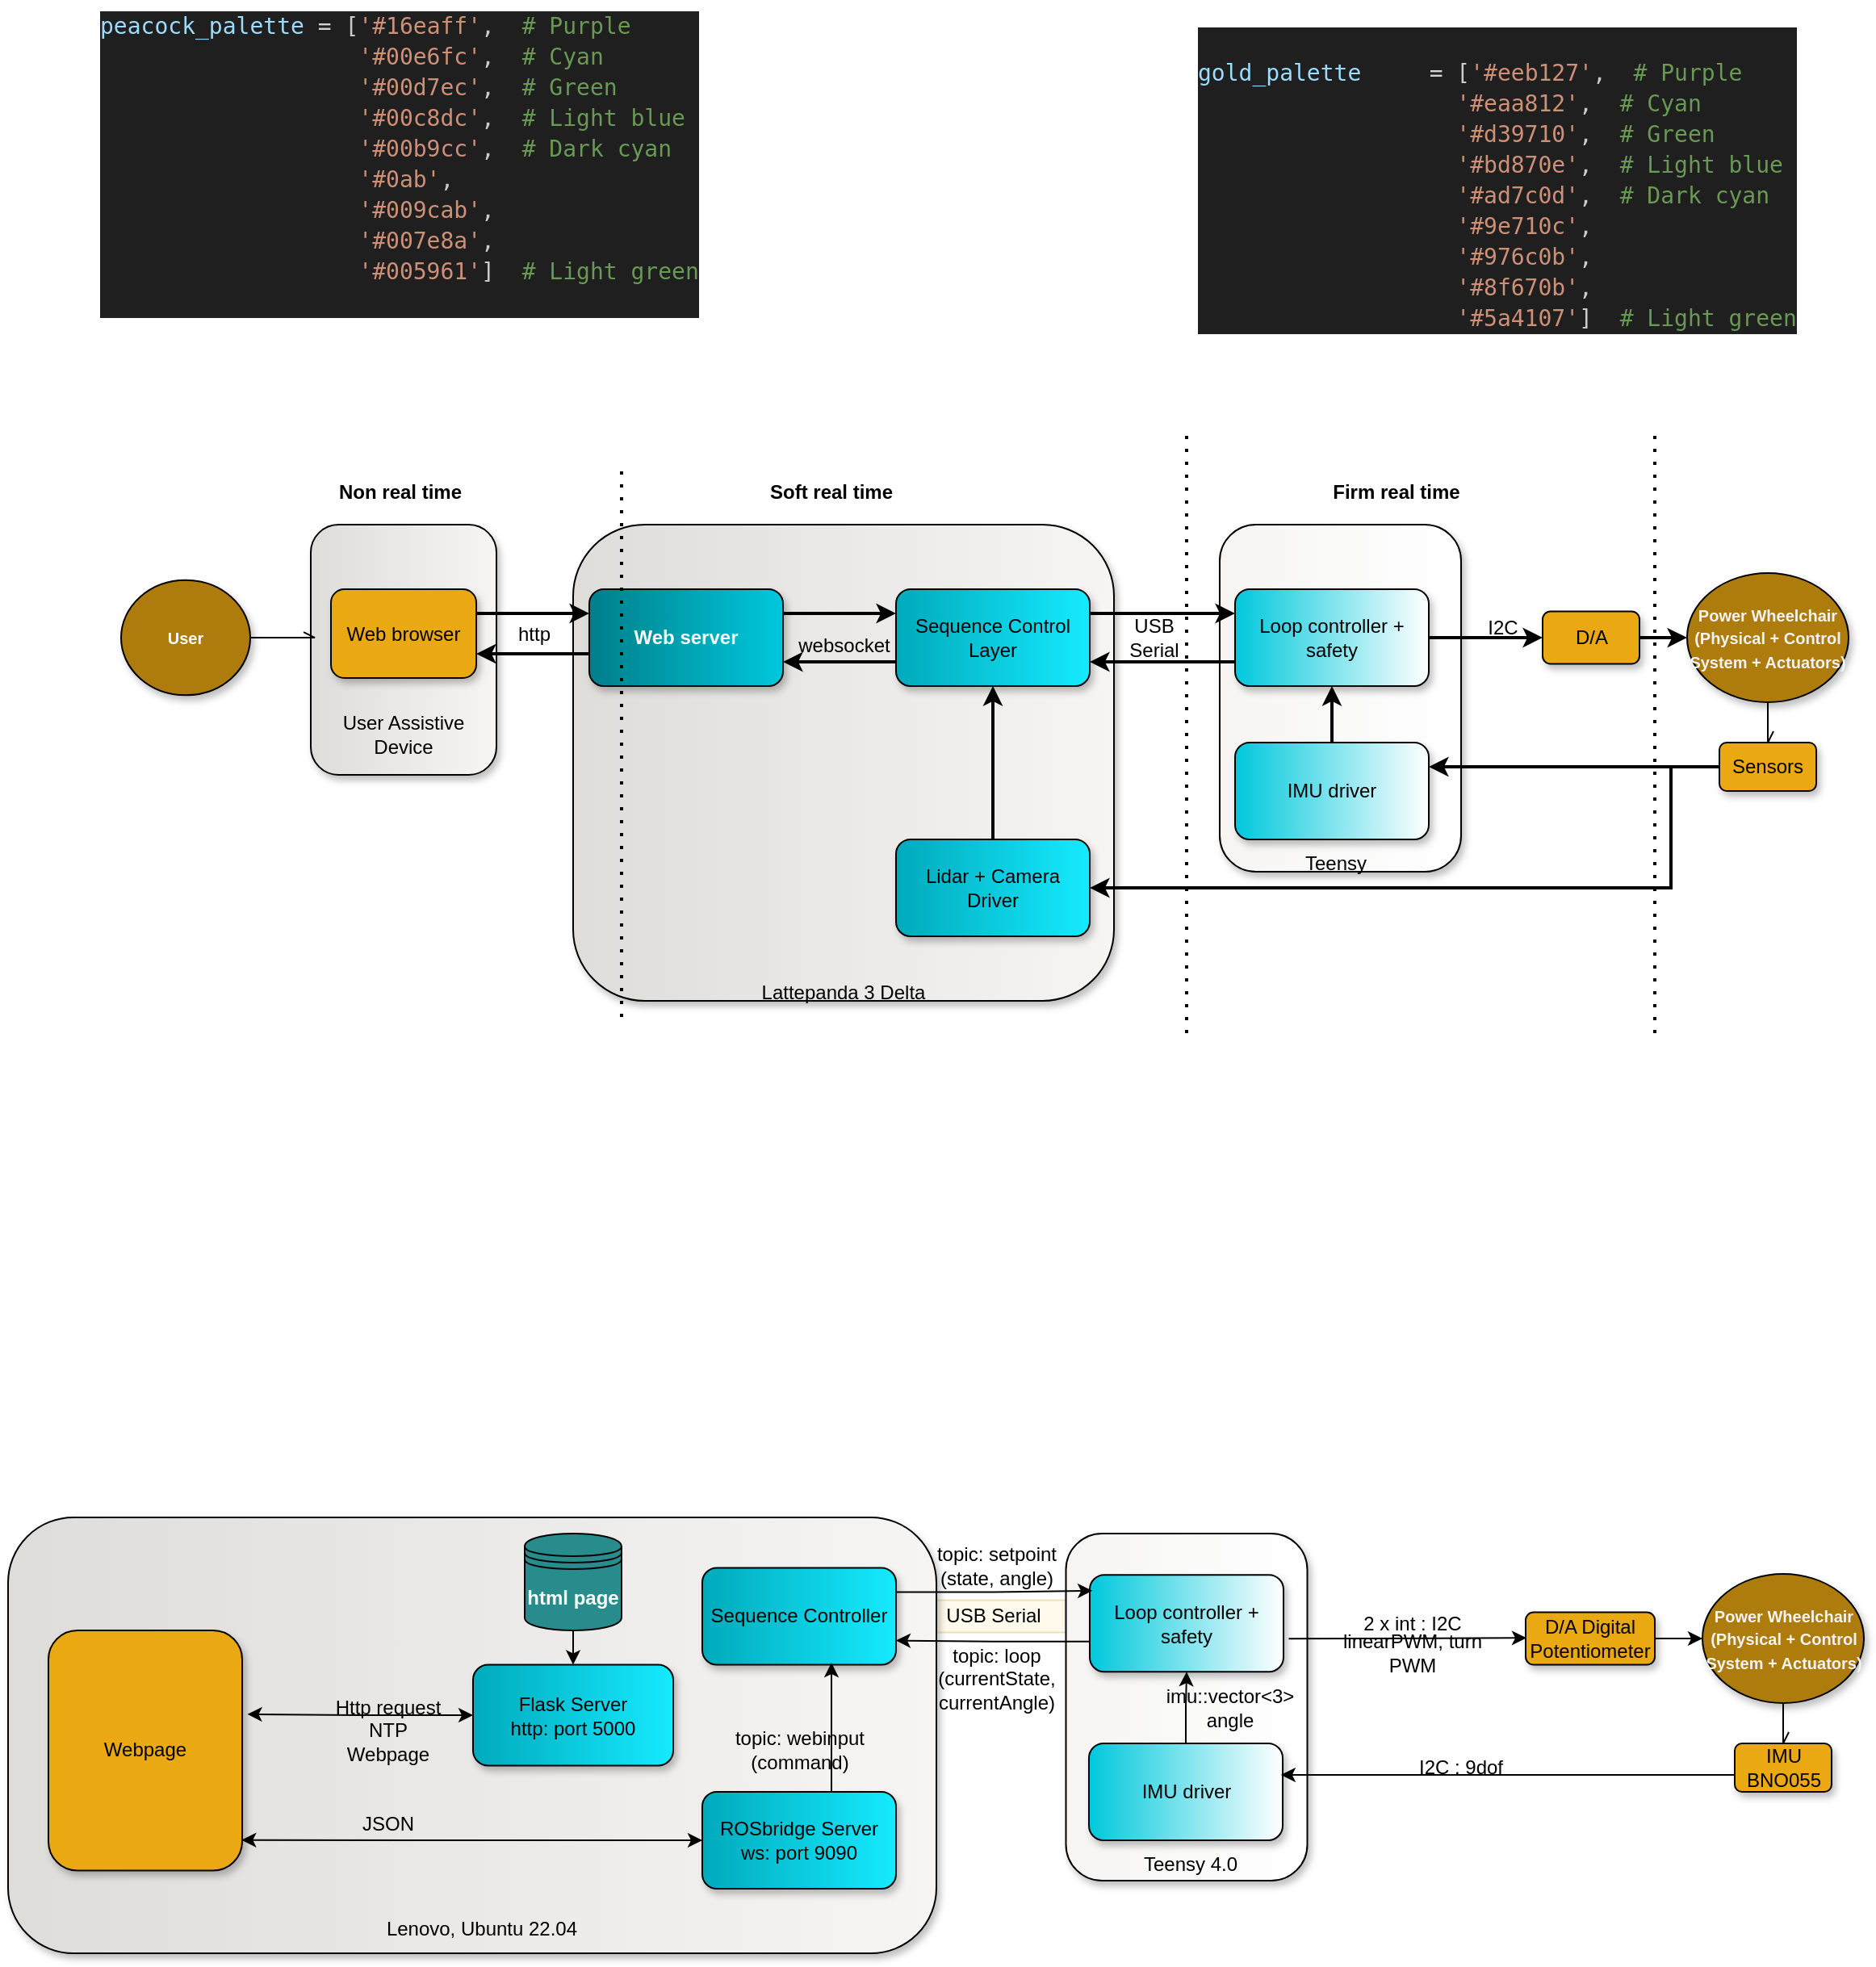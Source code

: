 <mxfile version="24.6.4" type="github">
  <diagram name="Page-1" id="5wNfrocpncal_ENUbVDi">
    <mxGraphModel dx="2097" dy="1705" grid="1" gridSize="10" guides="1" tooltips="1" connect="1" arrows="1" fold="1" page="1" pageScale="1" pageWidth="850" pageHeight="1100" math="0" shadow="0">
      <root>
        <mxCell id="0" />
        <mxCell id="1" parent="0" />
        <mxCell id="p1-D8imHahCjLG-PY-Is-12" value="USB Serial" style="text;html=1;align=center;verticalAlign=middle;whiteSpace=wrap;rounded=0;strokeColor=#d6b656;fillColor=#fff2cc;opacity=40;" vertex="1" parent="1">
          <mxGeometry x="242.5" y="831.25" width="95" height="20" as="geometry" />
        </mxCell>
        <mxCell id="jyv696TG6-hRHUrcxKSt-2" value="&lt;p style=&quot;line-height: 120%;&quot; align=&quot;right&quot;&gt;&lt;br&gt;&lt;/p&gt;" style="rounded=1;whiteSpace=wrap;html=1;fillColor=#deddda;shadow=1;gradientColor=#f6f5f4;gradientDirection=east;" parent="1" vertex="1">
          <mxGeometry x="-132.5" y="165" width="115" height="155" as="geometry" />
        </mxCell>
        <mxCell id="nIHRb_h8EGxtnhW7rng_-34" value="" style="endArrow=none;dashed=1;html=1;dashPattern=1 3;strokeWidth=2;rounded=0;" parent="1" edge="1">
          <mxGeometry width="50" height="50" relative="1" as="geometry">
            <mxPoint x="700" y="480" as="sourcePoint" />
            <mxPoint x="700" y="110" as="targetPoint" />
          </mxGeometry>
        </mxCell>
        <mxCell id="nIHRb_h8EGxtnhW7rng_-42" value="&lt;p style=&quot;line-height: 120%;&quot; align=&quot;right&quot;&gt;&lt;br&gt;&lt;/p&gt;" style="rounded=1;whiteSpace=wrap;html=1;fillColor=#deddda;shadow=1;gradientColor=#f6f5f4;gradientDirection=east;" parent="1" vertex="1">
          <mxGeometry x="30" y="165" width="335" height="295" as="geometry" />
        </mxCell>
        <mxCell id="nIHRb_h8EGxtnhW7rng_-40" value="&lt;p style=&quot;line-height: 120%;&quot; align=&quot;right&quot;&gt;&lt;br&gt;&lt;/p&gt;" style="rounded=1;whiteSpace=wrap;html=1;fillColor=#f6f5f4;gradientColor=#ffffff;gradientDirection=east;shadow=1;" parent="1" vertex="1">
          <mxGeometry x="430.5" y="165" width="149.5" height="215" as="geometry" />
        </mxCell>
        <mxCell id="nIHRb_h8EGxtnhW7rng_-7" style="edgeStyle=orthogonalEdgeStyle;rounded=0;orthogonalLoop=1;jettySize=auto;html=1;entryX=0;entryY=0.5;entryDx=0;entryDy=0;strokeWidth=2;" parent="1" source="nIHRb_h8EGxtnhW7rng_-2" target="nIHRb_h8EGxtnhW7rng_-21" edge="1">
          <mxGeometry relative="1" as="geometry">
            <mxPoint x="700" y="235" as="targetPoint" />
          </mxGeometry>
        </mxCell>
        <mxCell id="nIHRb_h8EGxtnhW7rng_-2" value="Loop controller + safety" style="rounded=1;whiteSpace=wrap;html=1;fillColor=#00c8dc;shadow=1;gradientColor=#ffffff;gradientDirection=east;" parent="1" vertex="1">
          <mxGeometry x="440" y="205" width="120" height="60" as="geometry" />
        </mxCell>
        <mxCell id="nIHRb_h8EGxtnhW7rng_-3" value="Sequence Control Layer" style="rounded=1;whiteSpace=wrap;html=1;fillColor=#00aabb;shadow=1;fillStyle=auto;gradientColor=#16eaff;gradientDirection=east;" parent="1" vertex="1">
          <mxGeometry x="230" y="205" width="120" height="60" as="geometry" />
        </mxCell>
        <mxCell id="nIHRb_h8EGxtnhW7rng_-4" value="&lt;b&gt;&lt;font color=&quot;#ffffff&quot;&gt;Web server&lt;/font&gt;&lt;/b&gt;" style="rounded=1;whiteSpace=wrap;html=1;fillColor=#007e8a;glass=0;shadow=1;gradientColor=#00c8dc;gradientDirection=east;" parent="1" vertex="1">
          <mxGeometry x="40" y="205" width="120" height="60" as="geometry" />
        </mxCell>
        <mxCell id="nIHRb_h8EGxtnhW7rng_-14" value="" style="edgeStyle=orthogonalEdgeStyle;rounded=0;orthogonalLoop=1;jettySize=auto;html=1;strokeWidth=2;" parent="1" source="nIHRb_h8EGxtnhW7rng_-5" target="nIHRb_h8EGxtnhW7rng_-3" edge="1">
          <mxGeometry relative="1" as="geometry" />
        </mxCell>
        <mxCell id="nIHRb_h8EGxtnhW7rng_-5" value="Lidar + Camera Driver" style="rounded=1;whiteSpace=wrap;html=1;fillColor=#00aabb;shadow=1;gradientColor=#16eaff;gradientDirection=east;" parent="1" vertex="1">
          <mxGeometry x="230" y="360" width="120" height="60" as="geometry" />
        </mxCell>
        <mxCell id="nIHRb_h8EGxtnhW7rng_-13" value="" style="edgeStyle=orthogonalEdgeStyle;rounded=0;orthogonalLoop=1;jettySize=auto;html=1;strokeWidth=2;" parent="1" source="nIHRb_h8EGxtnhW7rng_-6" target="nIHRb_h8EGxtnhW7rng_-2" edge="1">
          <mxGeometry relative="1" as="geometry" />
        </mxCell>
        <mxCell id="nIHRb_h8EGxtnhW7rng_-6" value="IMU driver" style="rounded=1;whiteSpace=wrap;html=1;fillColor=#00c8dc;shadow=1;gradientColor=#ffffff;gradientDirection=east;" parent="1" vertex="1">
          <mxGeometry x="440" y="300" width="120" height="60" as="geometry" />
        </mxCell>
        <mxCell id="nIHRb_h8EGxtnhW7rng_-15" value="" style="endArrow=classic;html=1;rounded=0;exitX=1;exitY=0.25;exitDx=0;exitDy=0;entryX=0;entryY=0.25;entryDx=0;entryDy=0;strokeWidth=2;" parent="1" source="nIHRb_h8EGxtnhW7rng_-3" target="nIHRb_h8EGxtnhW7rng_-2" edge="1">
          <mxGeometry width="50" height="50" relative="1" as="geometry">
            <mxPoint x="360" y="370" as="sourcePoint" />
            <mxPoint x="410" y="320" as="targetPoint" />
          </mxGeometry>
        </mxCell>
        <mxCell id="nIHRb_h8EGxtnhW7rng_-16" value="" style="endArrow=classic;html=1;rounded=0;exitX=0;exitY=0.75;exitDx=0;exitDy=0;entryX=1;entryY=0.75;entryDx=0;entryDy=0;strokeWidth=2;" parent="1" source="nIHRb_h8EGxtnhW7rng_-2" target="nIHRb_h8EGxtnhW7rng_-3" edge="1">
          <mxGeometry width="50" height="50" relative="1" as="geometry">
            <mxPoint x="360" y="370" as="sourcePoint" />
            <mxPoint x="410" y="320" as="targetPoint" />
          </mxGeometry>
        </mxCell>
        <mxCell id="nIHRb_h8EGxtnhW7rng_-17" value="" style="endArrow=classic;html=1;rounded=0;exitX=1;exitY=0.25;exitDx=0;exitDy=0;entryX=0;entryY=0.25;entryDx=0;entryDy=0;strokeWidth=2;" parent="1" source="nIHRb_h8EGxtnhW7rng_-4" edge="1">
          <mxGeometry width="50" height="50" relative="1" as="geometry">
            <mxPoint x="180" y="220" as="sourcePoint" />
            <mxPoint x="230" y="220" as="targetPoint" />
          </mxGeometry>
        </mxCell>
        <mxCell id="nIHRb_h8EGxtnhW7rng_-18" value="" style="endArrow=classic;html=1;rounded=0;exitX=0;exitY=0.75;exitDx=0;exitDy=0;entryX=1;entryY=0.75;entryDx=0;entryDy=0;strokeWidth=2;" parent="1" target="nIHRb_h8EGxtnhW7rng_-4" edge="1">
          <mxGeometry width="50" height="50" relative="1" as="geometry">
            <mxPoint x="230" y="250" as="sourcePoint" />
            <mxPoint x="180" y="250" as="targetPoint" />
          </mxGeometry>
        </mxCell>
        <mxCell id="nIHRb_h8EGxtnhW7rng_-27" value="" style="edgeStyle=orthogonalEdgeStyle;rounded=0;orthogonalLoop=1;jettySize=auto;html=1;endArrow=openAsync;endFill=0;" parent="1" source="nIHRb_h8EGxtnhW7rng_-20" target="nIHRb_h8EGxtnhW7rng_-23" edge="1">
          <mxGeometry relative="1" as="geometry">
            <Array as="points">
              <mxPoint x="770" y="295" />
              <mxPoint x="770" y="295" />
            </Array>
          </mxGeometry>
        </mxCell>
        <mxCell id="nIHRb_h8EGxtnhW7rng_-20" value="&lt;font color=&quot;#f5f4f3&quot;&gt;&lt;b&gt;&lt;font style=&quot;font-size: 10px;&quot;&gt;Power Wheelchair (Physical + Control System + Actuators)&lt;/font&gt;&lt;/b&gt;&lt;/font&gt;" style="ellipse;whiteSpace=wrap;html=1;fillColor=#ad7c0d;shadow=1;" parent="1" vertex="1">
          <mxGeometry x="720" y="195" width="100" height="80" as="geometry" />
        </mxCell>
        <mxCell id="nIHRb_h8EGxtnhW7rng_-54" value="" style="edgeStyle=orthogonalEdgeStyle;rounded=0;orthogonalLoop=1;jettySize=auto;html=1;strokeWidth=2;" parent="1" source="nIHRb_h8EGxtnhW7rng_-21" target="nIHRb_h8EGxtnhW7rng_-20" edge="1">
          <mxGeometry relative="1" as="geometry" />
        </mxCell>
        <mxCell id="nIHRb_h8EGxtnhW7rng_-21" value="D/A" style="rounded=1;whiteSpace=wrap;html=1;fillColor=#eaa812;shadow=1;" parent="1" vertex="1">
          <mxGeometry x="630.5" y="218.75" width="60" height="32.5" as="geometry" />
        </mxCell>
        <mxCell id="nIHRb_h8EGxtnhW7rng_-24" style="edgeStyle=orthogonalEdgeStyle;rounded=0;orthogonalLoop=1;jettySize=auto;html=1;entryX=1;entryY=0.25;entryDx=0;entryDy=0;strokeWidth=2;" parent="1" source="nIHRb_h8EGxtnhW7rng_-23" target="nIHRb_h8EGxtnhW7rng_-6" edge="1">
          <mxGeometry relative="1" as="geometry" />
        </mxCell>
        <mxCell id="nIHRb_h8EGxtnhW7rng_-26" style="edgeStyle=orthogonalEdgeStyle;rounded=0;orthogonalLoop=1;jettySize=auto;html=1;entryX=1;entryY=0.5;entryDx=0;entryDy=0;strokeWidth=2;" parent="1" source="nIHRb_h8EGxtnhW7rng_-23" target="nIHRb_h8EGxtnhW7rng_-5" edge="1">
          <mxGeometry relative="1" as="geometry">
            <Array as="points">
              <mxPoint x="710" y="315" />
              <mxPoint x="710" y="390" />
            </Array>
          </mxGeometry>
        </mxCell>
        <mxCell id="nIHRb_h8EGxtnhW7rng_-23" value="Sensors" style="rounded=1;whiteSpace=wrap;html=1;fillColor=#eaa812;shadow=1;" parent="1" vertex="1">
          <mxGeometry x="740" y="300" width="60" height="30" as="geometry" />
        </mxCell>
        <mxCell id="nIHRb_h8EGxtnhW7rng_-28" value="&lt;div style=&quot;color: #cccccc;background-color: #1f1f1f;font-family: &#39;Droid Sans Mono&#39;, &#39;monospace&#39;, monospace;font-weight: normal;font-size: 14px;line-height: 19px;white-space: pre;&quot;&gt;&lt;div&gt;&lt;span style=&quot;color: #9cdcfe;&quot;&gt;peacock_palette&lt;/span&gt;&lt;span style=&quot;color: #cccccc;&quot;&gt; &lt;/span&gt;&lt;span style=&quot;color: #d4d4d4;&quot;&gt;=&lt;/span&gt;&lt;span style=&quot;color: #cccccc;&quot;&gt; [&lt;/span&gt;&lt;span style=&quot;color: #ce9178;&quot;&gt;&#39;#16eaff&#39;&lt;/span&gt;&lt;span style=&quot;color: #cccccc;&quot;&gt;,  &lt;/span&gt;&lt;span style=&quot;color: #6a9955;&quot;&gt;# Purple&lt;/span&gt;&lt;/div&gt;&lt;div&gt;&lt;span style=&quot;color: #cccccc;&quot;&gt;                   &lt;/span&gt;&lt;span style=&quot;color: #ce9178;&quot;&gt;&#39;#00e6fc&#39;&lt;/span&gt;&lt;span style=&quot;color: #cccccc;&quot;&gt;,  &lt;/span&gt;&lt;span style=&quot;color: #6a9955;&quot;&gt;# Cyan&lt;/span&gt;&lt;/div&gt;&lt;div&gt;&lt;span style=&quot;color: #cccccc;&quot;&gt;                   &lt;/span&gt;&lt;span style=&quot;color: #ce9178;&quot;&gt;&#39;#00d7ec&#39;&lt;/span&gt;&lt;span style=&quot;color: #cccccc;&quot;&gt;,  &lt;/span&gt;&lt;span style=&quot;color: #6a9955;&quot;&gt;# Green&lt;/span&gt;&lt;/div&gt;&lt;div&gt;&lt;span style=&quot;color: #cccccc;&quot;&gt;                   &lt;/span&gt;&lt;span style=&quot;color: #ce9178;&quot;&gt;&#39;#00c8dc&#39;&lt;/span&gt;&lt;span style=&quot;color: #cccccc;&quot;&gt;,  &lt;/span&gt;&lt;span style=&quot;color: #6a9955;&quot;&gt;# Light blue&lt;/span&gt;&lt;/div&gt;&lt;div&gt;&lt;span style=&quot;color: #cccccc;&quot;&gt;                   &lt;/span&gt;&lt;span style=&quot;color: #ce9178;&quot;&gt;&#39;#00b9cc&#39;&lt;/span&gt;&lt;span style=&quot;color: #cccccc;&quot;&gt;,  &lt;/span&gt;&lt;span style=&quot;color: #6a9955;&quot;&gt;# Dark cyan&lt;/span&gt;&lt;/div&gt;&lt;div&gt;&lt;span style=&quot;color: #cccccc;&quot;&gt;                   &lt;/span&gt;&lt;span style=&quot;color: #ce9178;&quot;&gt;&#39;#0ab&#39;&lt;/span&gt;&lt;span style=&quot;color: #cccccc;&quot;&gt;,&lt;/span&gt;&lt;/div&gt;&lt;div&gt;&lt;span style=&quot;color: #cccccc;&quot;&gt;                   &lt;/span&gt;&lt;span style=&quot;color: #ce9178;&quot;&gt;&#39;#009cab&#39;&lt;/span&gt;&lt;span style=&quot;color: #cccccc;&quot;&gt;,&lt;/span&gt;&lt;/div&gt;&lt;div&gt;&lt;span style=&quot;color: #cccccc;&quot;&gt;                   &lt;/span&gt;&lt;span style=&quot;color: #ce9178;&quot;&gt;&#39;#007e8a&#39;&lt;/span&gt;&lt;span style=&quot;color: #cccccc;&quot;&gt;,&lt;/span&gt;&lt;/div&gt;&lt;div&gt;&lt;span style=&quot;color: #cccccc;&quot;&gt;                   &lt;/span&gt;&lt;span style=&quot;color: #ce9178;&quot;&gt;&#39;#005961&#39;&lt;/span&gt;&lt;span style=&quot;color: #cccccc;&quot;&gt;]  &lt;/span&gt;&lt;span style=&quot;color: #6a9955;&quot;&gt;# Light green&lt;/span&gt;&lt;/div&gt;&lt;br&gt;&lt;/div&gt;" style="text;whiteSpace=wrap;html=1;" parent="1" vertex="1">
          <mxGeometry x="-265" y="-160" width="400" height="210" as="geometry" />
        </mxCell>
        <mxCell id="nIHRb_h8EGxtnhW7rng_-29" value="&lt;div style=&quot;color: #cccccc;background-color: #1f1f1f;font-family: &#39;Droid Sans Mono&#39;, &#39;monospace&#39;, monospace;font-weight: normal;font-size: 14px;line-height: 19px;white-space: pre;&quot;&gt;&lt;br&gt;&lt;div&gt;&lt;span style=&quot;color: #9cdcfe;&quot;&gt;gold_palette&lt;/span&gt;&lt;span style=&quot;color: #cccccc;&quot;&gt;     &lt;/span&gt;&lt;span style=&quot;color: #d4d4d4;&quot;&gt;=&lt;/span&gt;&lt;span style=&quot;color: #cccccc;&quot;&gt; [&lt;/span&gt;&lt;span style=&quot;color: #ce9178;&quot;&gt;&#39;#eeb127&#39;&lt;/span&gt;&lt;span style=&quot;color: #cccccc;&quot;&gt;,  &lt;/span&gt;&lt;span style=&quot;color: #6a9955;&quot;&gt;# Purple&lt;/span&gt;&lt;/div&gt;&lt;div&gt;&lt;span style=&quot;color: #cccccc;&quot;&gt;                   &lt;/span&gt;&lt;span style=&quot;color: #ce9178;&quot;&gt;&#39;#eaa812&#39;&lt;/span&gt;&lt;span style=&quot;color: #cccccc;&quot;&gt;,  &lt;/span&gt;&lt;span style=&quot;color: #6a9955;&quot;&gt;# Cyan&lt;/span&gt;&lt;/div&gt;&lt;div&gt;&lt;span style=&quot;color: #cccccc;&quot;&gt;                   &lt;/span&gt;&lt;span style=&quot;color: #ce9178;&quot;&gt;&#39;#d39710&#39;&lt;/span&gt;&lt;span style=&quot;color: #cccccc;&quot;&gt;,  &lt;/span&gt;&lt;span style=&quot;color: #6a9955;&quot;&gt;# Green&lt;/span&gt;&lt;/div&gt;&lt;div&gt;&lt;span style=&quot;color: #cccccc;&quot;&gt;                   &lt;/span&gt;&lt;span style=&quot;color: #ce9178;&quot;&gt;&#39;#bd870e&#39;&lt;/span&gt;&lt;span style=&quot;color: #cccccc;&quot;&gt;,  &lt;/span&gt;&lt;span style=&quot;color: #6a9955;&quot;&gt;# Light blue&lt;/span&gt;&lt;/div&gt;&lt;div&gt;&lt;span style=&quot;color: #cccccc;&quot;&gt;                   &lt;/span&gt;&lt;span style=&quot;color: #ce9178;&quot;&gt;&#39;#ad7c0d&#39;&lt;/span&gt;&lt;span style=&quot;color: #cccccc;&quot;&gt;,  &lt;/span&gt;&lt;span style=&quot;color: #6a9955;&quot;&gt;# Dark cyan&lt;/span&gt;&lt;/div&gt;&lt;div&gt;&lt;span style=&quot;color: #cccccc;&quot;&gt;                   &lt;/span&gt;&lt;span style=&quot;color: #ce9178;&quot;&gt;&#39;#9e710c&#39;&lt;/span&gt;&lt;span style=&quot;color: #cccccc;&quot;&gt;,&lt;/span&gt;&lt;/div&gt;&lt;div&gt;&lt;span style=&quot;color: #cccccc;&quot;&gt;                   &lt;/span&gt;&lt;span style=&quot;color: #ce9178;&quot;&gt;&#39;#976c0b&#39;&lt;/span&gt;&lt;span style=&quot;color: #cccccc;&quot;&gt;,&lt;/span&gt;&lt;/div&gt;&lt;div&gt;&lt;span style=&quot;color: #cccccc;&quot;&gt;                   &lt;/span&gt;&lt;span style=&quot;color: #ce9178;&quot;&gt;&#39;#8f670b&#39;&lt;/span&gt;&lt;span style=&quot;color: #cccccc;&quot;&gt;,&lt;/span&gt;&lt;/div&gt;&lt;div&gt;&lt;span style=&quot;color: #cccccc;&quot;&gt;                   &lt;/span&gt;&lt;span style=&quot;color: #ce9178;&quot;&gt;&#39;#5a4107&#39;&lt;/span&gt;&lt;span style=&quot;color: #cccccc;&quot;&gt;]  &lt;/span&gt;&lt;span style=&quot;color: #6a9955;&quot;&gt;# Light green&lt;/span&gt;&lt;/div&gt;&lt;/div&gt;" style="text;whiteSpace=wrap;html=1;" parent="1" vertex="1">
          <mxGeometry x="415" y="-150" width="400" height="210" as="geometry" />
        </mxCell>
        <mxCell id="nIHRb_h8EGxtnhW7rng_-33" value="" style="endArrow=none;dashed=1;html=1;dashPattern=1 3;strokeWidth=2;rounded=0;" parent="1" edge="1">
          <mxGeometry width="50" height="50" relative="1" as="geometry">
            <mxPoint x="410" y="480" as="sourcePoint" />
            <mxPoint x="410" y="110" as="targetPoint" />
          </mxGeometry>
        </mxCell>
        <mxCell id="nIHRb_h8EGxtnhW7rng_-36" value="&lt;b&gt;Firm real time&lt;br&gt;&lt;/b&gt;" style="text;html=1;align=center;verticalAlign=middle;whiteSpace=wrap;rounded=0;" parent="1" vertex="1">
          <mxGeometry x="470" y="130" width="140" height="30" as="geometry" />
        </mxCell>
        <mxCell id="nIHRb_h8EGxtnhW7rng_-37" value="&lt;b&gt;Soft real time&lt;br&gt;&lt;/b&gt;" style="text;html=1;align=center;verticalAlign=middle;whiteSpace=wrap;rounded=0;" parent="1" vertex="1">
          <mxGeometry x="135" y="130" width="110" height="30" as="geometry" />
        </mxCell>
        <mxCell id="nIHRb_h8EGxtnhW7rng_-41" value="Teensy" style="text;html=1;align=center;verticalAlign=middle;whiteSpace=wrap;rounded=0;" parent="1" vertex="1">
          <mxGeometry x="440" y="360" width="125" height="30" as="geometry" />
        </mxCell>
        <mxCell id="nIHRb_h8EGxtnhW7rng_-44" value="Lattepanda 3 Delta" style="text;html=1;align=center;verticalAlign=middle;whiteSpace=wrap;rounded=0;" parent="1" vertex="1">
          <mxGeometry x="135" y="440" width="125" height="30" as="geometry" />
        </mxCell>
        <mxCell id="nIHRb_h8EGxtnhW7rng_-45" value="websocket" style="text;html=1;align=center;verticalAlign=middle;whiteSpace=wrap;rounded=0;" parent="1" vertex="1">
          <mxGeometry x="167.5" y="225" width="60" height="30" as="geometry" />
        </mxCell>
        <mxCell id="nIHRb_h8EGxtnhW7rng_-46" value="USB Serial" style="text;html=1;align=center;verticalAlign=middle;whiteSpace=wrap;rounded=0;" parent="1" vertex="1">
          <mxGeometry x="365" y="225" width="50" height="20" as="geometry" />
        </mxCell>
        <mxCell id="nIHRb_h8EGxtnhW7rng_-50" value="I2C" style="text;html=1;align=center;verticalAlign=middle;whiteSpace=wrap;rounded=0;" parent="1" vertex="1">
          <mxGeometry x="580.5" y="218.75" width="50" height="20" as="geometry" />
        </mxCell>
        <mxCell id="jyv696TG6-hRHUrcxKSt-1" value="Web browser" style="rounded=1;whiteSpace=wrap;html=1;fillColor=#eaa812;shadow=1;" parent="1" vertex="1">
          <mxGeometry x="-120" y="205" width="90" height="55" as="geometry" />
        </mxCell>
        <mxCell id="jyv696TG6-hRHUrcxKSt-10" value="http" style="text;html=1;align=center;verticalAlign=middle;whiteSpace=wrap;rounded=0;" parent="1" vertex="1">
          <mxGeometry x="-24" y="218" width="60" height="30" as="geometry" />
        </mxCell>
        <mxCell id="jyv696TG6-hRHUrcxKSt-12" value="" style="endArrow=classic;html=1;rounded=0;exitX=1;exitY=0.25;exitDx=0;exitDy=0;entryX=0;entryY=0.25;entryDx=0;entryDy=0;strokeWidth=2;" parent="1" edge="1">
          <mxGeometry width="50" height="50" relative="1" as="geometry">
            <mxPoint x="-30" y="220" as="sourcePoint" />
            <mxPoint x="40" y="220" as="targetPoint" />
          </mxGeometry>
        </mxCell>
        <mxCell id="jyv696TG6-hRHUrcxKSt-13" value="" style="endArrow=classic;html=1;rounded=0;exitX=1;exitY=0.25;exitDx=0;exitDy=0;entryX=0;entryY=0.25;entryDx=0;entryDy=0;strokeWidth=2;" parent="1" edge="1">
          <mxGeometry width="50" height="50" relative="1" as="geometry">
            <mxPoint x="40" y="245" as="sourcePoint" />
            <mxPoint x="-30" y="245" as="targetPoint" />
          </mxGeometry>
        </mxCell>
        <mxCell id="jyv696TG6-hRHUrcxKSt-15" value="User Assistive Device" style="text;html=1;align=center;verticalAlign=middle;whiteSpace=wrap;rounded=0;" parent="1" vertex="1">
          <mxGeometry x="-113.75" y="280" width="77.5" height="30" as="geometry" />
        </mxCell>
        <mxCell id="zoKQyQCh-kS3YB94Hqcn-1" value="&lt;b&gt;&lt;font color=&quot;#ffffff&quot; style=&quot;font-size: 10px;&quot;&gt;User&lt;br&gt;&lt;/font&gt;&lt;/b&gt;" style="ellipse;whiteSpace=wrap;html=1;fillColor=#ad7c0d;shadow=1;" parent="1" vertex="1">
          <mxGeometry x="-250" y="199.38" width="80" height="71.25" as="geometry" />
        </mxCell>
        <mxCell id="zoKQyQCh-kS3YB94Hqcn-2" style="edgeStyle=orthogonalEdgeStyle;rounded=0;orthogonalLoop=1;jettySize=auto;html=1;entryX=0.022;entryY=0.452;entryDx=0;entryDy=0;entryPerimeter=0;endArrow=openAsync;endFill=0;" parent="1" source="zoKQyQCh-kS3YB94Hqcn-1" target="jyv696TG6-hRHUrcxKSt-2" edge="1">
          <mxGeometry relative="1" as="geometry" />
        </mxCell>
        <mxCell id="zoKQyQCh-kS3YB94Hqcn-3" value="" style="endArrow=none;dashed=1;html=1;dashPattern=1 3;strokeWidth=2;rounded=0;" parent="1" edge="1">
          <mxGeometry width="50" height="50" relative="1" as="geometry">
            <mxPoint x="60" y="470" as="sourcePoint" />
            <mxPoint x="60" y="128" as="targetPoint" />
          </mxGeometry>
        </mxCell>
        <mxCell id="ncQhssHNfEqB10aSNnV6-1" value="&lt;b&gt;Non real time&lt;br&gt;&lt;/b&gt;" style="text;html=1;align=center;verticalAlign=middle;whiteSpace=wrap;rounded=0;" parent="1" vertex="1">
          <mxGeometry x="-132.5" y="130" width="110" height="30" as="geometry" />
        </mxCell>
        <mxCell id="PQUjQ4LUaXkCyjSrOcuq-2" value="&lt;p style=&quot;line-height: 120%;&quot; align=&quot;right&quot;&gt;&lt;br&gt;&lt;/p&gt;" style="rounded=1;whiteSpace=wrap;html=1;fillColor=#f6f5f4;gradientColor=#ffffff;gradientDirection=east;shadow=1;" parent="1" vertex="1">
          <mxGeometry x="335.25" y="790" width="149.5" height="215" as="geometry" />
        </mxCell>
        <mxCell id="PQUjQ4LUaXkCyjSrOcuq-3" style="edgeStyle=orthogonalEdgeStyle;rounded=0;orthogonalLoop=1;jettySize=auto;html=1;entryX=0;entryY=0.5;entryDx=0;entryDy=0;strokeWidth=1;exitX=1.027;exitY=0.659;exitDx=0;exitDy=0;exitPerimeter=0;" parent="1" source="PQUjQ4LUaXkCyjSrOcuq-4" edge="1">
          <mxGeometry relative="1" as="geometry">
            <mxPoint x="620.5" y="854.66" as="targetPoint" />
            <mxPoint x="490" y="855" as="sourcePoint" />
          </mxGeometry>
        </mxCell>
        <mxCell id="PQUjQ4LUaXkCyjSrOcuq-4" value="Loop controller + safety" style="rounded=1;whiteSpace=wrap;html=1;fillColor=#00c8dc;shadow=1;gradientColor=#ffffff;gradientDirection=east;" parent="1" vertex="1">
          <mxGeometry x="350" y="815.63" width="120" height="60" as="geometry" />
        </mxCell>
        <mxCell id="PQUjQ4LUaXkCyjSrOcuq-5" value="" style="edgeStyle=orthogonalEdgeStyle;rounded=0;orthogonalLoop=1;jettySize=auto;html=1;strokeWidth=1;" parent="1" source="PQUjQ4LUaXkCyjSrOcuq-6" target="PQUjQ4LUaXkCyjSrOcuq-4" edge="1">
          <mxGeometry relative="1" as="geometry" />
        </mxCell>
        <mxCell id="PQUjQ4LUaXkCyjSrOcuq-6" value="IMU driver" style="rounded=1;whiteSpace=wrap;html=1;fillColor=#00c8dc;shadow=1;gradientColor=#ffffff;gradientDirection=east;" parent="1" vertex="1">
          <mxGeometry x="349.5" y="920" width="120" height="60" as="geometry" />
        </mxCell>
        <mxCell id="PQUjQ4LUaXkCyjSrOcuq-7" value="" style="edgeStyle=orthogonalEdgeStyle;rounded=0;orthogonalLoop=1;jettySize=auto;html=1;endArrow=openAsync;endFill=0;" parent="1" source="PQUjQ4LUaXkCyjSrOcuq-8" target="PQUjQ4LUaXkCyjSrOcuq-12" edge="1">
          <mxGeometry relative="1" as="geometry">
            <Array as="points">
              <mxPoint x="779.5" y="915" />
              <mxPoint x="779.5" y="915" />
            </Array>
          </mxGeometry>
        </mxCell>
        <mxCell id="PQUjQ4LUaXkCyjSrOcuq-8" value="&lt;font color=&quot;#f5f4f3&quot;&gt;&lt;b&gt;&lt;font style=&quot;font-size: 10px;&quot;&gt;Power Wheelchair (Physical + Control System + Actuators)&lt;/font&gt;&lt;/b&gt;&lt;/font&gt;" style="ellipse;whiteSpace=wrap;html=1;fillColor=#ad7c0d;shadow=1;" parent="1" vertex="1">
          <mxGeometry x="729.5" y="815" width="100" height="80" as="geometry" />
        </mxCell>
        <mxCell id="p1-D8imHahCjLG-PY-Is-6" value="" style="edgeStyle=orthogonalEdgeStyle;rounded=0;orthogonalLoop=1;jettySize=auto;html=1;" edge="1" parent="1" source="PQUjQ4LUaXkCyjSrOcuq-10" target="PQUjQ4LUaXkCyjSrOcuq-8">
          <mxGeometry relative="1" as="geometry" />
        </mxCell>
        <mxCell id="PQUjQ4LUaXkCyjSrOcuq-10" value="D/A Digital Potentiometer" style="rounded=1;whiteSpace=wrap;html=1;fillColor=#eaa812;shadow=1;" parent="1" vertex="1">
          <mxGeometry x="620" y="838.75" width="80" height="32.5" as="geometry" />
        </mxCell>
        <mxCell id="PQUjQ4LUaXkCyjSrOcuq-11" style="edgeStyle=orthogonalEdgeStyle;rounded=0;orthogonalLoop=1;jettySize=auto;html=1;entryX=0.991;entryY=0.325;entryDx=0;entryDy=0;strokeWidth=1;entryPerimeter=0;" parent="1" source="PQUjQ4LUaXkCyjSrOcuq-12" target="PQUjQ4LUaXkCyjSrOcuq-6" edge="1">
          <mxGeometry relative="1" as="geometry">
            <Array as="points">
              <mxPoint x="470" y="940" />
            </Array>
          </mxGeometry>
        </mxCell>
        <mxCell id="PQUjQ4LUaXkCyjSrOcuq-12" value="IMU BNO055" style="rounded=1;whiteSpace=wrap;html=1;fillColor=#eaa812;shadow=1;" parent="1" vertex="1">
          <mxGeometry x="749.5" y="920" width="60" height="30" as="geometry" />
        </mxCell>
        <mxCell id="PQUjQ4LUaXkCyjSrOcuq-14" value="Teensy 4.0" style="text;html=1;align=center;verticalAlign=middle;whiteSpace=wrap;rounded=0;" parent="1" vertex="1">
          <mxGeometry x="349.5" y="980" width="125" height="30" as="geometry" />
        </mxCell>
        <mxCell id="PQUjQ4LUaXkCyjSrOcuq-15" value="2 x int : I2C" style="text;html=1;align=center;verticalAlign=middle;whiteSpace=wrap;rounded=0;" parent="1" vertex="1">
          <mxGeometry x="510" y="838.75" width="80" height="13.75" as="geometry" />
        </mxCell>
        <mxCell id="p1-D8imHahCjLG-PY-Is-2" value="linearPWM, turn PWM" style="text;html=1;align=center;verticalAlign=middle;whiteSpace=wrap;rounded=0;" vertex="1" parent="1">
          <mxGeometry x="489.5" y="857.5" width="120" height="13.75" as="geometry" />
        </mxCell>
        <mxCell id="p1-D8imHahCjLG-PY-Is-3" value="I2C : 9dof" style="text;html=1;align=center;verticalAlign=middle;whiteSpace=wrap;rounded=0;" vertex="1" parent="1">
          <mxGeometry x="550" y="928.13" width="59.5" height="13.75" as="geometry" />
        </mxCell>
        <mxCell id="p1-D8imHahCjLG-PY-Is-4" value="imu::vector&amp;lt;3&amp;gt; angle" style="text;html=1;align=center;verticalAlign=middle;whiteSpace=wrap;rounded=0;" vertex="1" parent="1">
          <mxGeometry x="400.25" y="880" width="74.25" height="35" as="geometry" />
        </mxCell>
        <mxCell id="p1-D8imHahCjLG-PY-Is-7" value="&lt;p style=&quot;line-height: 120%;&quot; align=&quot;right&quot;&gt;&lt;br&gt;&lt;/p&gt;" style="rounded=1;whiteSpace=wrap;html=1;fillColor=#deddda;shadow=1;gradientColor=#f6f5f4;gradientDirection=east;" vertex="1" parent="1">
          <mxGeometry x="-320" y="780" width="575" height="270" as="geometry" />
        </mxCell>
        <mxCell id="p1-D8imHahCjLG-PY-Is-8" value="Lenovo, Ubuntu 22.04" style="text;html=1;align=center;verticalAlign=middle;whiteSpace=wrap;rounded=0;" vertex="1" parent="1">
          <mxGeometry x="-89" y="1020" width="125" height="30" as="geometry" />
        </mxCell>
        <mxCell id="p1-D8imHahCjLG-PY-Is-9" value="Sequence Controller" style="rounded=1;whiteSpace=wrap;html=1;fillColor=#00aabb;shadow=1;fillStyle=auto;gradientColor=#16eaff;gradientDirection=east;" vertex="1" parent="1">
          <mxGeometry x="110" y="811.25" width="120" height="60" as="geometry" />
        </mxCell>
        <mxCell id="p1-D8imHahCjLG-PY-Is-10" style="edgeStyle=orthogonalEdgeStyle;rounded=0;orthogonalLoop=1;jettySize=auto;html=1;entryX=0.013;entryY=0.163;entryDx=0;entryDy=0;entryPerimeter=0;exitX=1;exitY=0.25;exitDx=0;exitDy=0;" edge="1" parent="1" source="p1-D8imHahCjLG-PY-Is-9" target="PQUjQ4LUaXkCyjSrOcuq-4">
          <mxGeometry relative="1" as="geometry" />
        </mxCell>
        <mxCell id="p1-D8imHahCjLG-PY-Is-11" style="edgeStyle=orthogonalEdgeStyle;rounded=0;orthogonalLoop=1;jettySize=auto;html=1;entryX=1;entryY=0.75;entryDx=0;entryDy=0;exitX=0.004;exitY=0.687;exitDx=0;exitDy=0;exitPerimeter=0;" edge="1" parent="1" source="PQUjQ4LUaXkCyjSrOcuq-4" target="p1-D8imHahCjLG-PY-Is-9">
          <mxGeometry relative="1" as="geometry" />
        </mxCell>
        <mxCell id="p1-D8imHahCjLG-PY-Is-13" value="topic: setpoint (state, angle)" style="text;html=1;align=center;verticalAlign=middle;whiteSpace=wrap;rounded=0;" vertex="1" parent="1">
          <mxGeometry x="245" y="800" width="95" height="20" as="geometry" />
        </mxCell>
        <mxCell id="p1-D8imHahCjLG-PY-Is-14" value="topic: loop (currentState, currentAngle)" style="text;html=1;align=center;verticalAlign=middle;whiteSpace=wrap;rounded=0;" vertex="1" parent="1">
          <mxGeometry x="245" y="870" width="95" height="20" as="geometry" />
        </mxCell>
        <mxCell id="p1-D8imHahCjLG-PY-Is-22" style="edgeStyle=orthogonalEdgeStyle;rounded=0;orthogonalLoop=1;jettySize=auto;html=1;" edge="1" parent="1" source="p1-D8imHahCjLG-PY-Is-15">
          <mxGeometry relative="1" as="geometry">
            <mxPoint x="190" y="870" as="targetPoint" />
            <Array as="points">
              <mxPoint x="190" y="871" />
            </Array>
          </mxGeometry>
        </mxCell>
        <mxCell id="p1-D8imHahCjLG-PY-Is-15" value="&lt;div&gt;ROSbridge Server&lt;/div&gt;&lt;div&gt;ws: port 9090&lt;br&gt;&lt;/div&gt;" style="rounded=1;whiteSpace=wrap;html=1;fillColor=#00aabb;shadow=1;fillStyle=auto;gradientColor=#16eaff;gradientDirection=east;" vertex="1" parent="1">
          <mxGeometry x="110" y="950" width="120" height="60" as="geometry" />
        </mxCell>
        <mxCell id="p1-D8imHahCjLG-PY-Is-16" value="&lt;div&gt;Flask Server&lt;/div&gt;&lt;div&gt;http: port 5000&lt;/div&gt;" style="rounded=1;whiteSpace=wrap;html=1;fillColor=#00aabb;shadow=1;fillStyle=auto;gradientColor=#16eaff;gradientDirection=east;" vertex="1" parent="1">
          <mxGeometry x="-32" y="871.25" width="124" height="62.5" as="geometry" />
        </mxCell>
        <mxCell id="p1-D8imHahCjLG-PY-Is-17" value="Webpage" style="rounded=1;whiteSpace=wrap;html=1;fillColor=#eaa812;shadow=1;" vertex="1" parent="1">
          <mxGeometry x="-295" y="850" width="120" height="148.75" as="geometry" />
        </mxCell>
        <mxCell id="p1-D8imHahCjLG-PY-Is-19" value="" style="edgeStyle=orthogonalEdgeStyle;rounded=0;orthogonalLoop=1;jettySize=auto;html=1;" edge="1" parent="1" source="p1-D8imHahCjLG-PY-Is-18" target="p1-D8imHahCjLG-PY-Is-16">
          <mxGeometry relative="1" as="geometry" />
        </mxCell>
        <mxCell id="p1-D8imHahCjLG-PY-Is-18" value="&lt;font color=&quot;#ffffff&quot;&gt;&lt;b&gt;html page&lt;/b&gt;&lt;/font&gt;" style="shape=datastore;whiteSpace=wrap;html=1;fillColor=#298c8c;" vertex="1" parent="1">
          <mxGeometry y="790" width="60" height="60" as="geometry" />
        </mxCell>
        <mxCell id="p1-D8imHahCjLG-PY-Is-25" style="edgeStyle=orthogonalEdgeStyle;rounded=0;orthogonalLoop=1;jettySize=auto;html=1;entryX=0.997;entryY=0.873;entryDx=0;entryDy=0;entryPerimeter=0;startArrow=classic;startFill=1;" edge="1" parent="1" source="p1-D8imHahCjLG-PY-Is-15" target="p1-D8imHahCjLG-PY-Is-17">
          <mxGeometry relative="1" as="geometry" />
        </mxCell>
        <mxCell id="p1-D8imHahCjLG-PY-Is-27" style="edgeStyle=orthogonalEdgeStyle;rounded=0;orthogonalLoop=1;jettySize=auto;html=1;entryX=1.027;entryY=0.349;entryDx=0;entryDy=0;entryPerimeter=0;startArrow=classic;startFill=1;" edge="1" parent="1" source="p1-D8imHahCjLG-PY-Is-16" target="p1-D8imHahCjLG-PY-Is-17">
          <mxGeometry relative="1" as="geometry" />
        </mxCell>
        <mxCell id="p1-D8imHahCjLG-PY-Is-28" value="JSON" style="text;html=1;align=center;verticalAlign=middle;whiteSpace=wrap;rounded=0;" vertex="1" parent="1">
          <mxGeometry x="-132.5" y="960" width="95" height="20" as="geometry" />
        </mxCell>
        <mxCell id="p1-D8imHahCjLG-PY-Is-29" value="Http request" style="text;html=1;align=center;verticalAlign=middle;whiteSpace=wrap;rounded=0;" vertex="1" parent="1">
          <mxGeometry x="-132.5" y="887.5" width="95" height="20" as="geometry" />
        </mxCell>
        <mxCell id="p1-D8imHahCjLG-PY-Is-30" value="&lt;div&gt;NTP&lt;/div&gt;&lt;div&gt;Webpage&lt;br&gt;&lt;/div&gt;" style="text;html=1;align=center;verticalAlign=middle;whiteSpace=wrap;rounded=0;" vertex="1" parent="1">
          <mxGeometry x="-132.5" y="903.13" width="95" height="31.25" as="geometry" />
        </mxCell>
        <mxCell id="p1-D8imHahCjLG-PY-Is-31" value="topic: webinput (command)" style="text;html=1;align=center;verticalAlign=middle;whiteSpace=wrap;rounded=0;" vertex="1" parent="1">
          <mxGeometry x="122.5" y="913.75" width="95" height="20" as="geometry" />
        </mxCell>
      </root>
    </mxGraphModel>
  </diagram>
</mxfile>
